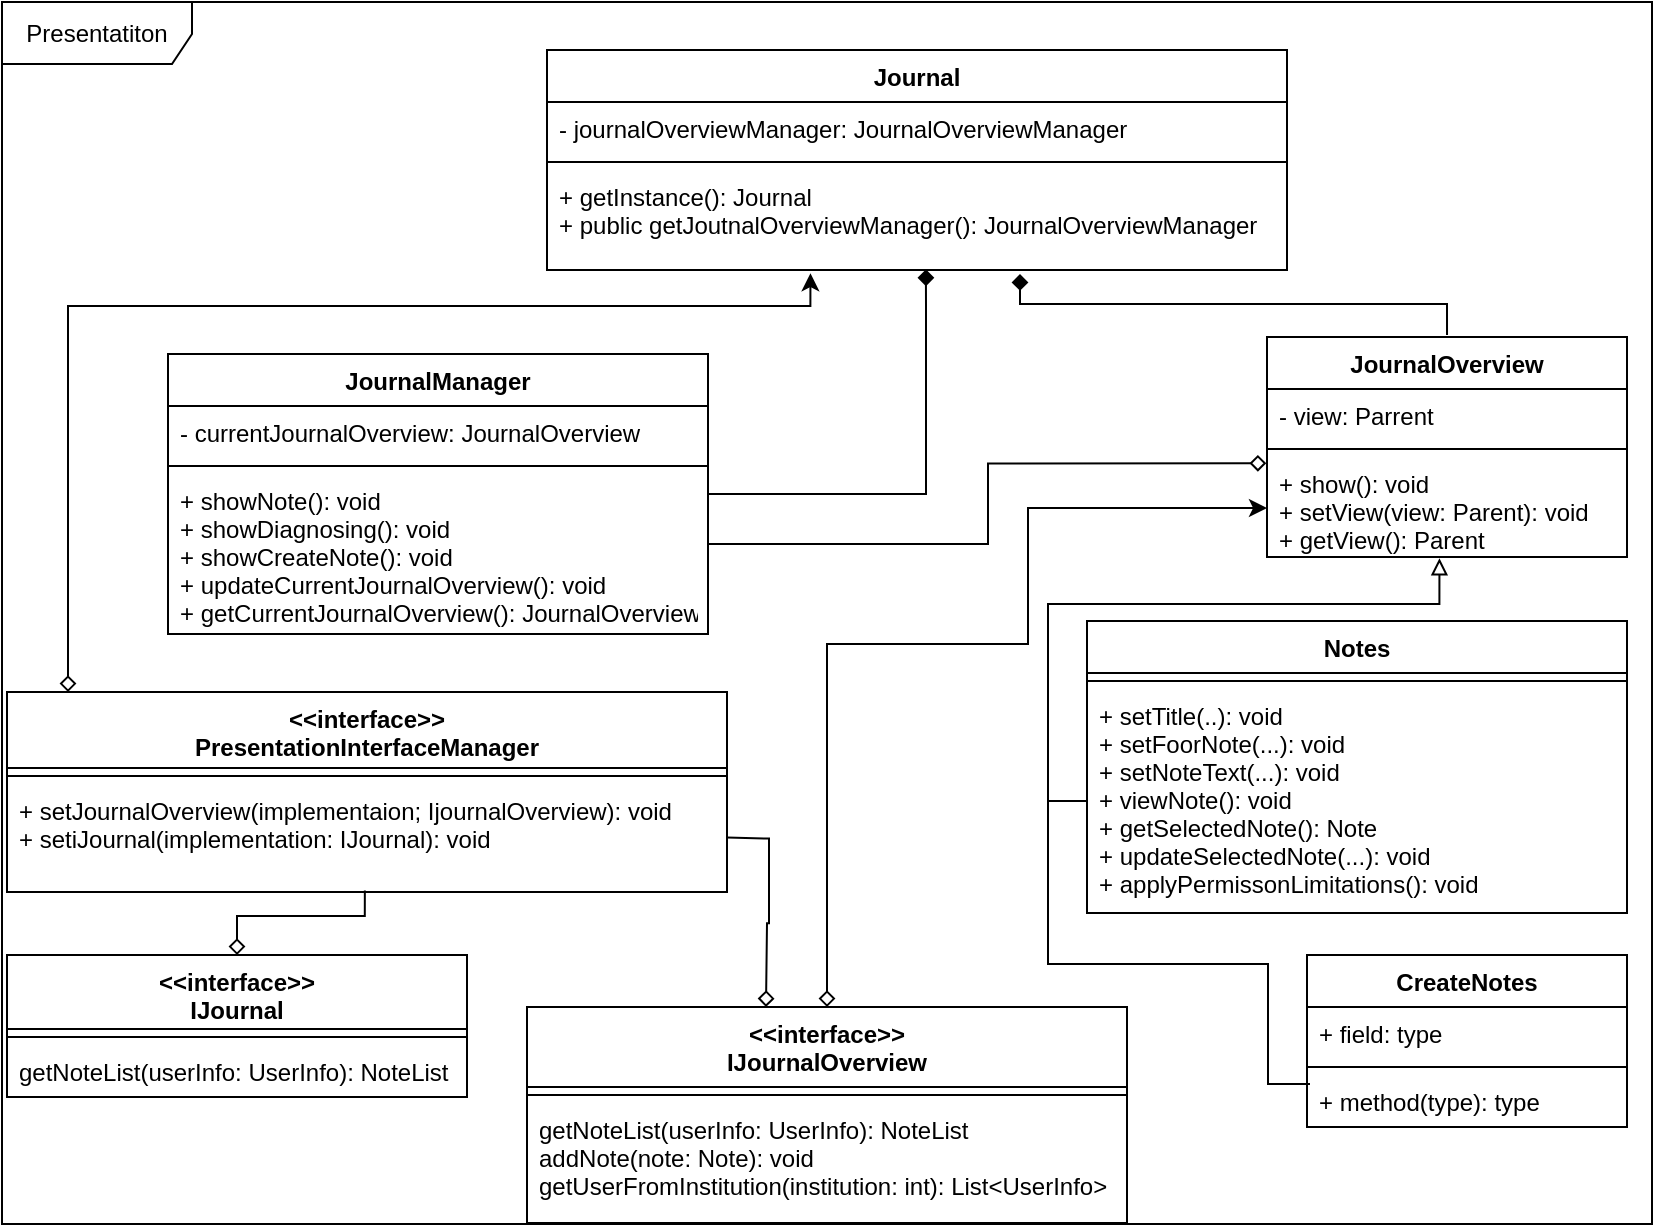 <mxfile version="10.6.7" type="device"><diagram id="dmwtI73w-AXmDxqJmuyj" name="Page-1"><mxGraphModel dx="1172" dy="1869" grid="1" gridSize="10" guides="1" tooltips="1" connect="1" arrows="1" fold="1" page="1" pageScale="1" pageWidth="827" pageHeight="1169" math="0" shadow="0"><root><mxCell id="0"/><mxCell id="1" parent="0"/><mxCell id="mRvhW04uL-Z5dlNO5tcc-25" value="Presentatiton" style="shape=umlFrame;whiteSpace=wrap;html=1;width=95;height=31;" vertex="1" parent="1"><mxGeometry x="7" y="-1" width="825" height="611" as="geometry"/></mxCell><mxCell id="qTn3FUxknl0foZ0W7gWZ-1" value="Journal" style="swimlane;fontStyle=1;align=center;verticalAlign=top;childLayout=stackLayout;horizontal=1;startSize=26;horizontalStack=0;resizeParent=1;resizeParentMax=0;resizeLast=0;collapsible=1;marginBottom=0;" parent="1" vertex="1"><mxGeometry x="279.5" y="23" width="370" height="110" as="geometry"/></mxCell><mxCell id="qTn3FUxknl0foZ0W7gWZ-2" value="- journalOverviewManager: JournalOverviewManager" style="text;strokeColor=none;fillColor=none;align=left;verticalAlign=top;spacingLeft=4;spacingRight=4;overflow=hidden;rotatable=0;points=[[0,0.5],[1,0.5]];portConstraint=eastwest;" parent="qTn3FUxknl0foZ0W7gWZ-1" vertex="1"><mxGeometry y="26" width="370" height="26" as="geometry"/></mxCell><mxCell id="qTn3FUxknl0foZ0W7gWZ-3" value="" style="line;strokeWidth=1;fillColor=none;align=left;verticalAlign=middle;spacingTop=-1;spacingLeft=3;spacingRight=3;rotatable=0;labelPosition=right;points=[];portConstraint=eastwest;" parent="qTn3FUxknl0foZ0W7gWZ-1" vertex="1"><mxGeometry y="52" width="370" height="8" as="geometry"/></mxCell><mxCell id="qTn3FUxknl0foZ0W7gWZ-4" value="+ getInstance(): Journal&#10;+ public getJoutnalOverviewManager(): JournalOverviewManager&#10;&#10;" style="text;strokeColor=none;fillColor=none;align=left;verticalAlign=top;spacingLeft=4;spacingRight=4;overflow=hidden;rotatable=0;points=[[0,0.5],[1,0.5]];portConstraint=eastwest;" parent="qTn3FUxknl0foZ0W7gWZ-1" vertex="1"><mxGeometry y="60" width="370" height="50" as="geometry"/></mxCell><mxCell id="mRvhW04uL-Z5dlNO5tcc-4" style="edgeStyle=orthogonalEdgeStyle;rounded=0;orthogonalLoop=1;jettySize=auto;html=1;entryX=0.512;entryY=0.994;entryDx=0;entryDy=0;entryPerimeter=0;endArrow=diamond;endFill=1;startArrow=none;startFill=0;" edge="1" parent="1" source="qTn3FUxknl0foZ0W7gWZ-5" target="qTn3FUxknl0foZ0W7gWZ-4"><mxGeometry relative="1" as="geometry"><Array as="points"><mxPoint x="469" y="150"/><mxPoint x="469" y="150"/></Array></mxGeometry></mxCell><mxCell id="qTn3FUxknl0foZ0W7gWZ-5" value="JournalManager" style="swimlane;fontStyle=1;align=center;verticalAlign=top;childLayout=stackLayout;horizontal=1;startSize=26;horizontalStack=0;resizeParent=1;resizeParentMax=0;resizeLast=0;collapsible=1;marginBottom=0;" parent="1" vertex="1"><mxGeometry x="90" y="175" width="270" height="140" as="geometry"/></mxCell><mxCell id="qTn3FUxknl0foZ0W7gWZ-6" value="- currentJournalOverview: JournalOverview" style="text;strokeColor=none;fillColor=none;align=left;verticalAlign=top;spacingLeft=4;spacingRight=4;overflow=hidden;rotatable=0;points=[[0,0.5],[1,0.5]];portConstraint=eastwest;" parent="qTn3FUxknl0foZ0W7gWZ-5" vertex="1"><mxGeometry y="26" width="270" height="26" as="geometry"/></mxCell><mxCell id="qTn3FUxknl0foZ0W7gWZ-7" value="" style="line;strokeWidth=1;fillColor=none;align=left;verticalAlign=middle;spacingTop=-1;spacingLeft=3;spacingRight=3;rotatable=0;labelPosition=right;points=[];portConstraint=eastwest;" parent="qTn3FUxknl0foZ0W7gWZ-5" vertex="1"><mxGeometry y="52" width="270" height="8" as="geometry"/></mxCell><mxCell id="qTn3FUxknl0foZ0W7gWZ-8" value="+ showNote(): void&#10;+ showDiagnosing(): void&#10;+ showCreateNote(): void&#10;+ updateCurrentJournalOverview(): void&#10;+ getCurrentJournalOverview(): JournalOverview&#10;" style="text;strokeColor=none;fillColor=none;align=left;verticalAlign=top;spacingLeft=4;spacingRight=4;overflow=hidden;rotatable=0;points=[[0,0.5],[1,0.5]];portConstraint=eastwest;" parent="qTn3FUxknl0foZ0W7gWZ-5" vertex="1"><mxGeometry y="60" width="270" height="80" as="geometry"/></mxCell><mxCell id="mRvhW04uL-Z5dlNO5tcc-24" style="edgeStyle=orthogonalEdgeStyle;rounded=0;orthogonalLoop=1;jettySize=auto;html=1;startArrow=none;startFill=0;endArrow=diamond;endFill=1;" edge="1" parent="1"><mxGeometry relative="1" as="geometry"><mxPoint x="729.515" y="165.5" as="sourcePoint"/><mxPoint x="516" y="135" as="targetPoint"/><Array as="points"><mxPoint x="730" y="150"/><mxPoint x="516" y="150"/></Array></mxGeometry></mxCell><mxCell id="qTn3FUxknl0foZ0W7gWZ-9" value="JournalOverview" style="swimlane;fontStyle=1;align=center;verticalAlign=top;childLayout=stackLayout;horizontal=1;startSize=26;horizontalStack=0;resizeParent=1;resizeParentMax=0;resizeLast=0;collapsible=1;marginBottom=0;" parent="1" vertex="1"><mxGeometry x="639.5" y="166.5" width="180" height="110" as="geometry"/></mxCell><mxCell id="qTn3FUxknl0foZ0W7gWZ-10" value="- view: Parrent" style="text;strokeColor=none;fillColor=none;align=left;verticalAlign=top;spacingLeft=4;spacingRight=4;overflow=hidden;rotatable=0;points=[[0,0.5],[1,0.5]];portConstraint=eastwest;" parent="qTn3FUxknl0foZ0W7gWZ-9" vertex="1"><mxGeometry y="26" width="180" height="26" as="geometry"/></mxCell><mxCell id="qTn3FUxknl0foZ0W7gWZ-11" value="" style="line;strokeWidth=1;fillColor=none;align=left;verticalAlign=middle;spacingTop=-1;spacingLeft=3;spacingRight=3;rotatable=0;labelPosition=right;points=[];portConstraint=eastwest;" parent="qTn3FUxknl0foZ0W7gWZ-9" vertex="1"><mxGeometry y="52" width="180" height="8" as="geometry"/></mxCell><mxCell id="qTn3FUxknl0foZ0W7gWZ-12" value="+ show(): void&#10;+ setView(view: Parent): void&#10;+ getView(): Parent&#10;" style="text;strokeColor=none;fillColor=none;align=left;verticalAlign=top;spacingLeft=4;spacingRight=4;overflow=hidden;rotatable=0;points=[[0,0.5],[1,0.5]];portConstraint=eastwest;" parent="qTn3FUxknl0foZ0W7gWZ-9" vertex="1"><mxGeometry y="60" width="180" height="50" as="geometry"/></mxCell><mxCell id="qTn3FUxknl0foZ0W7gWZ-25" value="Notes" style="swimlane;fontStyle=1;align=center;verticalAlign=top;childLayout=stackLayout;horizontal=1;startSize=26;horizontalStack=0;resizeParent=1;resizeParentMax=0;resizeLast=0;collapsible=1;marginBottom=0;" parent="1" vertex="1"><mxGeometry x="549.5" y="308.5" width="270" height="146" as="geometry"/></mxCell><mxCell id="qTn3FUxknl0foZ0W7gWZ-27" value="" style="line;strokeWidth=1;fillColor=none;align=left;verticalAlign=middle;spacingTop=-1;spacingLeft=3;spacingRight=3;rotatable=0;labelPosition=right;points=[];portConstraint=eastwest;" parent="qTn3FUxknl0foZ0W7gWZ-25" vertex="1"><mxGeometry y="26" width="270" height="8" as="geometry"/></mxCell><mxCell id="qTn3FUxknl0foZ0W7gWZ-28" value="+ setTitle(..): void&#10;+ setFoorNote(...): void&#10;+ setNoteText(...): void&#10;+ viewNote(): void&#10;+ getSelectedNote(): Note&#10;+ updateSelectedNote(...): void&#10;+ applyPermissonLimitations(): void&#10;" style="text;strokeColor=none;fillColor=none;align=left;verticalAlign=top;spacingLeft=4;spacingRight=4;overflow=hidden;rotatable=0;points=[[0,0.5],[1,0.5]];portConstraint=eastwest;" parent="qTn3FUxknl0foZ0W7gWZ-25" vertex="1"><mxGeometry y="34" width="270" height="112" as="geometry"/></mxCell><mxCell id="yajBG5WowojsxB8Ggo_n-19" value="CreateNotes&#10;" style="swimlane;fontStyle=1;align=center;verticalAlign=top;childLayout=stackLayout;horizontal=1;startSize=26;horizontalStack=0;resizeParent=1;resizeParentMax=0;resizeLast=0;collapsible=1;marginBottom=0;" parent="1" vertex="1"><mxGeometry x="659.5" y="475.5" width="160" height="86" as="geometry"/></mxCell><mxCell id="yajBG5WowojsxB8Ggo_n-20" value="+ field: type" style="text;strokeColor=none;fillColor=none;align=left;verticalAlign=top;spacingLeft=4;spacingRight=4;overflow=hidden;rotatable=0;points=[[0,0.5],[1,0.5]];portConstraint=eastwest;" parent="yajBG5WowojsxB8Ggo_n-19" vertex="1"><mxGeometry y="26" width="160" height="26" as="geometry"/></mxCell><mxCell id="yajBG5WowojsxB8Ggo_n-21" value="" style="line;strokeWidth=1;fillColor=none;align=left;verticalAlign=middle;spacingTop=-1;spacingLeft=3;spacingRight=3;rotatable=0;labelPosition=right;points=[];portConstraint=eastwest;" parent="yajBG5WowojsxB8Ggo_n-19" vertex="1"><mxGeometry y="52" width="160" height="8" as="geometry"/></mxCell><mxCell id="yajBG5WowojsxB8Ggo_n-22" value="+ method(type): type" style="text;strokeColor=none;fillColor=none;align=left;verticalAlign=top;spacingLeft=4;spacingRight=4;overflow=hidden;rotatable=0;points=[[0,0.5],[1,0.5]];portConstraint=eastwest;" parent="yajBG5WowojsxB8Ggo_n-19" vertex="1"><mxGeometry y="60" width="160" height="26" as="geometry"/></mxCell><mxCell id="mRvhW04uL-Z5dlNO5tcc-2" style="edgeStyle=orthogonalEdgeStyle;rounded=0;orthogonalLoop=1;jettySize=auto;html=1;entryX=0.479;entryY=1.012;entryDx=0;entryDy=0;entryPerimeter=0;endArrow=block;endFill=0;" edge="1" parent="1" target="qTn3FUxknl0foZ0W7gWZ-12"><mxGeometry relative="1" as="geometry"><mxPoint x="661" y="540" as="sourcePoint"/><Array as="points"><mxPoint x="640" y="540"/><mxPoint x="640" y="480"/><mxPoint x="530" y="480"/><mxPoint x="530" y="300"/><mxPoint x="726" y="300"/></Array></mxGeometry></mxCell><mxCell id="mRvhW04uL-Z5dlNO5tcc-20" style="edgeStyle=orthogonalEdgeStyle;rounded=0;orthogonalLoop=1;jettySize=auto;html=1;startArrow=diamond;startFill=0;endArrow=classic;endFill=1;" edge="1" parent="1" source="mRvhW04uL-Z5dlNO5tcc-5" target="qTn3FUxknl0foZ0W7gWZ-12"><mxGeometry relative="1" as="geometry"><Array as="points"><mxPoint x="420" y="320"/><mxPoint x="520" y="320"/><mxPoint x="520" y="252"/></Array></mxGeometry></mxCell><mxCell id="mRvhW04uL-Z5dlNO5tcc-5" value="&lt;&lt;interface&gt;&gt;&#10;IJournalOverview" style="swimlane;fontStyle=1;align=center;verticalAlign=top;childLayout=stackLayout;horizontal=1;startSize=40;horizontalStack=0;resizeParent=1;resizeParentMax=0;resizeLast=0;collapsible=1;marginBottom=0;" vertex="1" parent="1"><mxGeometry x="269.5" y="501.5" width="300" height="108" as="geometry"/></mxCell><mxCell id="mRvhW04uL-Z5dlNO5tcc-7" value="" style="line;strokeWidth=1;fillColor=none;align=left;verticalAlign=middle;spacingTop=-1;spacingLeft=3;spacingRight=3;rotatable=0;labelPosition=right;points=[];portConstraint=eastwest;" vertex="1" parent="mRvhW04uL-Z5dlNO5tcc-5"><mxGeometry y="40" width="300" height="8" as="geometry"/></mxCell><mxCell id="mRvhW04uL-Z5dlNO5tcc-8" value="getNoteList(userInfo: UserInfo): NoteList&#10;addNote(note: Note): void&#10;getUserFromInstitution(institution: int): List&lt;UserInfo&gt;&#10;" style="text;strokeColor=none;fillColor=none;align=left;verticalAlign=top;spacingLeft=4;spacingRight=4;overflow=hidden;rotatable=0;points=[[0,0.5],[1,0.5]];portConstraint=eastwest;" vertex="1" parent="mRvhW04uL-Z5dlNO5tcc-5"><mxGeometry y="48" width="300" height="60" as="geometry"/></mxCell><mxCell id="mRvhW04uL-Z5dlNO5tcc-19" style="edgeStyle=orthogonalEdgeStyle;rounded=0;orthogonalLoop=1;jettySize=auto;html=1;entryX=0.497;entryY=0.987;entryDx=0;entryDy=0;entryPerimeter=0;startArrow=diamond;startFill=0;endArrow=none;endFill=0;" edge="1" parent="1" source="mRvhW04uL-Z5dlNO5tcc-9" target="mRvhW04uL-Z5dlNO5tcc-16"><mxGeometry relative="1" as="geometry"><Array as="points"><mxPoint x="125" y="456"/><mxPoint x="189" y="456"/></Array></mxGeometry></mxCell><mxCell id="mRvhW04uL-Z5dlNO5tcc-9" value="&lt;&lt;interface&gt;&gt;&#10;IJournal" style="swimlane;fontStyle=1;align=center;verticalAlign=top;childLayout=stackLayout;horizontal=1;startSize=37;horizontalStack=0;resizeParent=1;resizeParentMax=0;resizeLast=0;collapsible=1;marginBottom=0;" vertex="1" parent="1"><mxGeometry x="9.5" y="475.5" width="230" height="71" as="geometry"/></mxCell><mxCell id="mRvhW04uL-Z5dlNO5tcc-11" value="" style="line;strokeWidth=1;fillColor=none;align=left;verticalAlign=middle;spacingTop=-1;spacingLeft=3;spacingRight=3;rotatable=0;labelPosition=right;points=[];portConstraint=eastwest;" vertex="1" parent="mRvhW04uL-Z5dlNO5tcc-9"><mxGeometry y="37" width="230" height="8" as="geometry"/></mxCell><mxCell id="mRvhW04uL-Z5dlNO5tcc-12" value="getNoteList(userInfo: UserInfo): NoteList" style="text;strokeColor=none;fillColor=none;align=left;verticalAlign=top;spacingLeft=4;spacingRight=4;overflow=hidden;rotatable=0;points=[[0,0.5],[1,0.5]];portConstraint=eastwest;" vertex="1" parent="mRvhW04uL-Z5dlNO5tcc-9"><mxGeometry y="45" width="230" height="26" as="geometry"/></mxCell><mxCell id="mRvhW04uL-Z5dlNO5tcc-18" style="edgeStyle=orthogonalEdgeStyle;rounded=0;orthogonalLoop=1;jettySize=auto;html=1;entryX=0.356;entryY=1.032;entryDx=0;entryDy=0;entryPerimeter=0;startArrow=diamond;startFill=0;endArrow=classic;endFill=1;" edge="1" parent="1" source="mRvhW04uL-Z5dlNO5tcc-13" target="qTn3FUxknl0foZ0W7gWZ-4"><mxGeometry relative="1" as="geometry"><Array as="points"><mxPoint x="40" y="151"/><mxPoint x="411" y="151"/></Array></mxGeometry></mxCell><mxCell id="mRvhW04uL-Z5dlNO5tcc-13" value="&lt;&lt;interface&gt;&gt;&#10;PresentationInterfaceManager&#10;" style="swimlane;fontStyle=1;align=center;verticalAlign=top;childLayout=stackLayout;horizontal=1;startSize=38;horizontalStack=0;resizeParent=1;resizeParentMax=0;resizeLast=0;collapsible=1;marginBottom=0;" vertex="1" parent="1"><mxGeometry x="9.5" y="344" width="360" height="100" as="geometry"/></mxCell><mxCell id="mRvhW04uL-Z5dlNO5tcc-15" value="" style="line;strokeWidth=1;fillColor=none;align=left;verticalAlign=middle;spacingTop=-1;spacingLeft=3;spacingRight=3;rotatable=0;labelPosition=right;points=[];portConstraint=eastwest;" vertex="1" parent="mRvhW04uL-Z5dlNO5tcc-13"><mxGeometry y="38" width="360" height="8" as="geometry"/></mxCell><mxCell id="mRvhW04uL-Z5dlNO5tcc-16" value="+ setJournalOverview(implementaion; IjournalOverview): void&#10;+ setiJournal(implementation: IJournal): void&#10;" style="text;strokeColor=none;fillColor=none;align=left;verticalAlign=top;spacingLeft=4;spacingRight=4;overflow=hidden;rotatable=0;points=[[0,0.5],[1,0.5]];portConstraint=eastwest;" vertex="1" parent="mRvhW04uL-Z5dlNO5tcc-13"><mxGeometry y="46" width="360" height="54" as="geometry"/></mxCell><mxCell id="mRvhW04uL-Z5dlNO5tcc-22" style="edgeStyle=orthogonalEdgeStyle;rounded=0;orthogonalLoop=1;jettySize=auto;html=1;entryX=-0.002;entryY=0.063;entryDx=0;entryDy=0;entryPerimeter=0;startArrow=none;startFill=0;endArrow=diamond;endFill=0;exitX=1;exitY=0.5;exitDx=0;exitDy=0;" edge="1" parent="1" source="qTn3FUxknl0foZ0W7gWZ-8" target="qTn3FUxknl0foZ0W7gWZ-12"><mxGeometry relative="1" as="geometry"><Array as="points"><mxPoint x="360" y="270"/><mxPoint x="500" y="270"/><mxPoint x="500" y="230"/></Array></mxGeometry></mxCell><mxCell id="mRvhW04uL-Z5dlNO5tcc-23" style="edgeStyle=orthogonalEdgeStyle;rounded=0;orthogonalLoop=1;jettySize=auto;html=1;startArrow=none;startFill=0;endArrow=diamond;endFill=0;" edge="1" parent="1"><mxGeometry relative="1" as="geometry"><mxPoint x="369.5" y="416.786" as="sourcePoint"/><mxPoint x="389" y="501.5" as="targetPoint"/></mxGeometry></mxCell><mxCell id="mRvhW04uL-Z5dlNO5tcc-26" style="edgeStyle=orthogonalEdgeStyle;rounded=0;orthogonalLoop=1;jettySize=auto;html=1;exitX=0;exitY=0.5;exitDx=0;exitDy=0;startArrow=none;startFill=0;endArrow=none;endFill=0;" edge="1" parent="1" source="qTn3FUxknl0foZ0W7gWZ-28"><mxGeometry relative="1" as="geometry"><mxPoint x="530" y="398.143" as="targetPoint"/></mxGeometry></mxCell></root></mxGraphModel></diagram></mxfile>